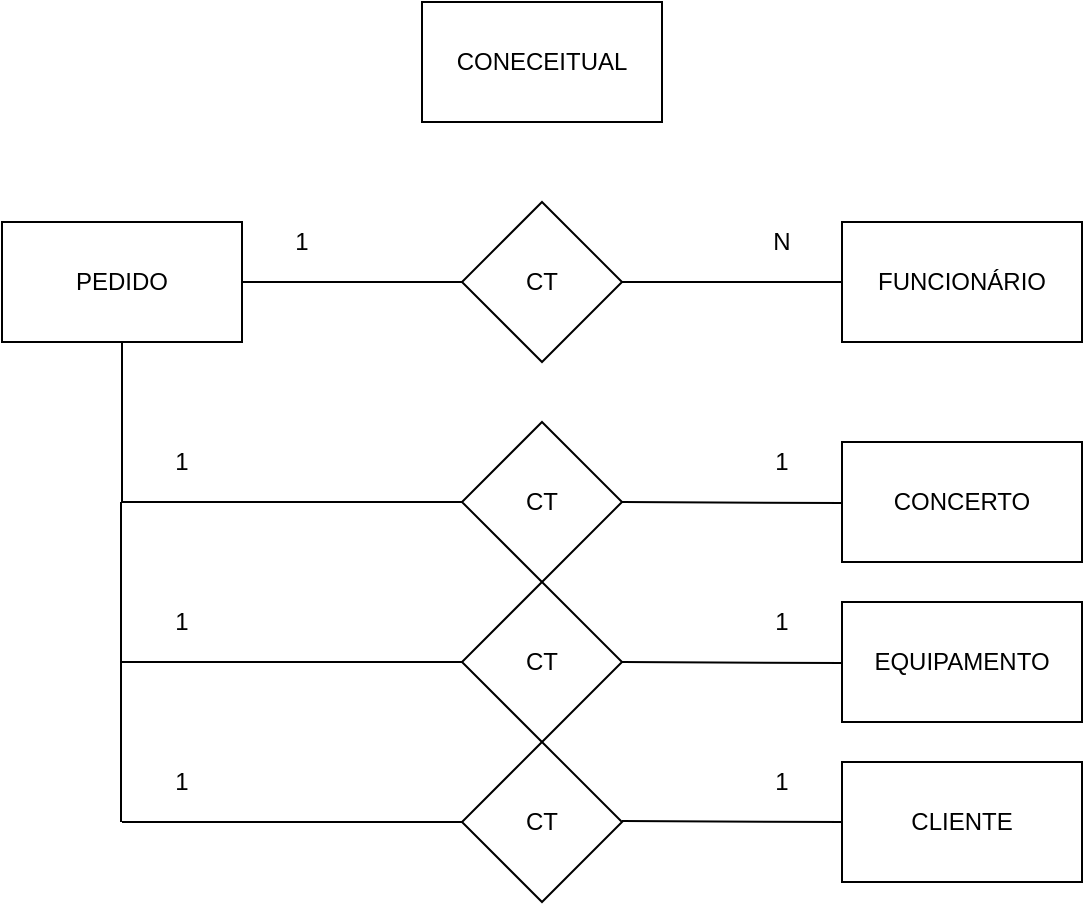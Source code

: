 <mxfile version="11.0.7" type="device"><diagram id="O76BreRzWhVNnykG0y9M" name="Page-1"><mxGraphModel dx="942" dy="616" grid="1" gridSize="10" guides="1" tooltips="1" connect="1" arrows="1" fold="1" page="1" pageScale="1" pageWidth="827" pageHeight="1169" math="0" shadow="0"><root><mxCell id="0"/><mxCell id="1" parent="0"/><mxCell id="tb1BFsXPYFZKZkelLLLI-1" value="CONECEITUAL" style="rounded=0;whiteSpace=wrap;html=1;direction=east;" parent="1" vertex="1"><mxGeometry x="300" y="130" width="120" height="60" as="geometry"/></mxCell><mxCell id="tb1BFsXPYFZKZkelLLLI-2" value="PEDIDO" style="rounded=0;whiteSpace=wrap;html=1;" parent="1" vertex="1"><mxGeometry x="90" y="240" width="120" height="60" as="geometry"/></mxCell><mxCell id="tb1BFsXPYFZKZkelLLLI-3" value="CT" style="rhombus;whiteSpace=wrap;html=1;" parent="1" vertex="1"><mxGeometry x="320" y="230" width="80" height="80" as="geometry"/></mxCell><mxCell id="tb1BFsXPYFZKZkelLLLI-4" value="FUNCIONÁRIO" style="rounded=0;whiteSpace=wrap;html=1;" parent="1" vertex="1"><mxGeometry x="510" y="240" width="120" height="60" as="geometry"/></mxCell><mxCell id="tb1BFsXPYFZKZkelLLLI-5" value="" style="endArrow=none;html=1;entryX=0;entryY=0.5;entryDx=0;entryDy=0;" parent="1" source="tb1BFsXPYFZKZkelLLLI-2" target="tb1BFsXPYFZKZkelLLLI-3" edge="1"><mxGeometry width="50" height="50" relative="1" as="geometry"><mxPoint x="220" y="290" as="sourcePoint"/><mxPoint x="260" y="250" as="targetPoint"/></mxGeometry></mxCell><mxCell id="tb1BFsXPYFZKZkelLLLI-7" value="" style="endArrow=none;html=1;entryX=0;entryY=0.5;entryDx=0;entryDy=0;" parent="1" edge="1"><mxGeometry width="50" height="50" relative="1" as="geometry"><mxPoint x="400" y="270" as="sourcePoint"/><mxPoint x="510" y="270" as="targetPoint"/></mxGeometry></mxCell><mxCell id="tb1BFsXPYFZKZkelLLLI-8" value="N" style="text;html=1;strokeColor=none;fillColor=none;align=center;verticalAlign=middle;whiteSpace=wrap;rounded=0;" parent="1" vertex="1"><mxGeometry x="460" y="240" width="40" height="20" as="geometry"/></mxCell><mxCell id="tb1BFsXPYFZKZkelLLLI-9" value="1" style="text;html=1;strokeColor=none;fillColor=none;align=center;verticalAlign=middle;whiteSpace=wrap;rounded=0;" parent="1" vertex="1"><mxGeometry x="220" y="240" width="40" height="20" as="geometry"/></mxCell><mxCell id="tb1BFsXPYFZKZkelLLLI-11" value="" style="endArrow=none;html=1;entryX=0;entryY=0.5;entryDx=0;entryDy=0;" parent="1" target="tb1BFsXPYFZKZkelLLLI-12" edge="1"><mxGeometry width="50" height="50" relative="1" as="geometry"><mxPoint x="150" y="380" as="sourcePoint"/><mxPoint x="320" y="379.5" as="targetPoint"/></mxGeometry></mxCell><mxCell id="tb1BFsXPYFZKZkelLLLI-12" value="CT" style="rhombus;whiteSpace=wrap;html=1;" parent="1" vertex="1"><mxGeometry x="320" y="340" width="80" height="80" as="geometry"/></mxCell><mxCell id="tb1BFsXPYFZKZkelLLLI-14" value="CONCERTO" style="rounded=0;whiteSpace=wrap;html=1;" parent="1" vertex="1"><mxGeometry x="510" y="350" width="120" height="60" as="geometry"/></mxCell><mxCell id="tb1BFsXPYFZKZkelLLLI-15" value="" style="endArrow=none;html=1;entryX=0;entryY=0.5;entryDx=0;entryDy=0;" parent="1" edge="1"><mxGeometry width="50" height="50" relative="1" as="geometry"><mxPoint x="400" y="380" as="sourcePoint"/><mxPoint x="510" y="380.5" as="targetPoint"/></mxGeometry></mxCell><mxCell id="tb1BFsXPYFZKZkelLLLI-17" value="" style="endArrow=none;html=1;" parent="1" edge="1"><mxGeometry width="50" height="50" relative="1" as="geometry"><mxPoint x="150" y="380" as="sourcePoint"/><mxPoint x="150" y="300" as="targetPoint"/><Array as="points"><mxPoint x="150" y="300"/></Array></mxGeometry></mxCell><mxCell id="tb1BFsXPYFZKZkelLLLI-18" value="" style="endArrow=none;html=1;" parent="1" edge="1"><mxGeometry width="50" height="50" relative="1" as="geometry"><mxPoint x="149.5" y="460" as="sourcePoint"/><mxPoint x="149.5" y="380" as="targetPoint"/><Array as="points"><mxPoint x="149.5" y="380"/></Array></mxGeometry></mxCell><mxCell id="tb1BFsXPYFZKZkelLLLI-19" value="" style="endArrow=none;html=1;entryX=0;entryY=0.5;entryDx=0;entryDy=0;" parent="1" edge="1"><mxGeometry width="50" height="50" relative="1" as="geometry"><mxPoint x="150" y="460" as="sourcePoint"/><mxPoint x="320" y="460" as="targetPoint"/></mxGeometry></mxCell><mxCell id="tb1BFsXPYFZKZkelLLLI-20" value="CT" style="rhombus;whiteSpace=wrap;html=1;" parent="1" vertex="1"><mxGeometry x="320" y="420" width="80" height="80" as="geometry"/></mxCell><mxCell id="tb1BFsXPYFZKZkelLLLI-21" value="EQUIPAMENTO" style="rounded=0;whiteSpace=wrap;html=1;" parent="1" vertex="1"><mxGeometry x="510" y="430" width="120" height="60" as="geometry"/></mxCell><mxCell id="tb1BFsXPYFZKZkelLLLI-22" value="" style="endArrow=none;html=1;entryX=0;entryY=0.5;entryDx=0;entryDy=0;" parent="1" edge="1"><mxGeometry width="50" height="50" relative="1" as="geometry"><mxPoint x="400" y="460" as="sourcePoint"/><mxPoint x="510" y="460.5" as="targetPoint"/></mxGeometry></mxCell><mxCell id="tb1BFsXPYFZKZkelLLLI-23" value="" style="endArrow=none;html=1;" parent="1" edge="1"><mxGeometry width="50" height="50" relative="1" as="geometry"><mxPoint x="149.5" y="540" as="sourcePoint"/><mxPoint x="149.5" y="460" as="targetPoint"/><Array as="points"><mxPoint x="149.5" y="460"/></Array></mxGeometry></mxCell><mxCell id="tb1BFsXPYFZKZkelLLLI-24" value="" style="endArrow=none;html=1;entryX=0;entryY=0.5;entryDx=0;entryDy=0;" parent="1" edge="1"><mxGeometry width="50" height="50" relative="1" as="geometry"><mxPoint x="150" y="540" as="sourcePoint"/><mxPoint x="320" y="540" as="targetPoint"/></mxGeometry></mxCell><mxCell id="tb1BFsXPYFZKZkelLLLI-25" value="CT" style="rhombus;whiteSpace=wrap;html=1;" parent="1" vertex="1"><mxGeometry x="320" y="500" width="80" height="80" as="geometry"/></mxCell><mxCell id="tb1BFsXPYFZKZkelLLLI-26" value="" style="endArrow=none;html=1;entryX=0;entryY=0.5;entryDx=0;entryDy=0;" parent="1" edge="1"><mxGeometry width="50" height="50" relative="1" as="geometry"><mxPoint x="400" y="539.5" as="sourcePoint"/><mxPoint x="510" y="540.0" as="targetPoint"/></mxGeometry></mxCell><mxCell id="tb1BFsXPYFZKZkelLLLI-27" value="CLIENTE" style="rounded=0;whiteSpace=wrap;html=1;" parent="1" vertex="1"><mxGeometry x="510" y="510" width="120" height="60" as="geometry"/></mxCell><mxCell id="tb1BFsXPYFZKZkelLLLI-28" value="1" style="text;html=1;strokeColor=none;fillColor=none;align=center;verticalAlign=middle;whiteSpace=wrap;rounded=0;" parent="1" vertex="1"><mxGeometry x="160" y="350" width="40" height="20" as="geometry"/></mxCell><mxCell id="tb1BFsXPYFZKZkelLLLI-29" value="1" style="text;html=1;strokeColor=none;fillColor=none;align=center;verticalAlign=middle;whiteSpace=wrap;rounded=0;" parent="1" vertex="1"><mxGeometry x="160" y="430" width="40" height="20" as="geometry"/></mxCell><mxCell id="tb1BFsXPYFZKZkelLLLI-30" value="1" style="text;html=1;strokeColor=none;fillColor=none;align=center;verticalAlign=middle;whiteSpace=wrap;rounded=0;" parent="1" vertex="1"><mxGeometry x="160" y="510" width="40" height="20" as="geometry"/></mxCell><mxCell id="tb1BFsXPYFZKZkelLLLI-31" value="1" style="text;html=1;strokeColor=none;fillColor=none;align=center;verticalAlign=middle;whiteSpace=wrap;rounded=0;" parent="1" vertex="1"><mxGeometry x="460" y="350" width="40" height="20" as="geometry"/></mxCell><mxCell id="tb1BFsXPYFZKZkelLLLI-32" value="1" style="text;html=1;strokeColor=none;fillColor=none;align=center;verticalAlign=middle;whiteSpace=wrap;rounded=0;" parent="1" vertex="1"><mxGeometry x="460" y="430" width="40" height="20" as="geometry"/></mxCell><mxCell id="tb1BFsXPYFZKZkelLLLI-33" value="1" style="text;html=1;strokeColor=none;fillColor=none;align=center;verticalAlign=middle;whiteSpace=wrap;rounded=0;" parent="1" vertex="1"><mxGeometry x="460" y="510" width="40" height="20" as="geometry"/></mxCell></root></mxGraphModel></diagram><diagram id="oG2h6NkvIfn0G8qk-JKx" name="Page-2"><mxGraphModel dx="942" dy="567" grid="1" gridSize="10" guides="1" tooltips="1" connect="1" arrows="1" fold="1" page="1" pageScale="1" pageWidth="827" pageHeight="1169" math="0" shadow="0"><root><mxCell id="4R6x4m40hVUFLAZSE1z0-0"/><mxCell id="4R6x4m40hVUFLAZSE1z0-1" parent="4R6x4m40hVUFLAZSE1z0-0"/><mxCell id="4R6x4m40hVUFLAZSE1z0-2" value="LÓGICO" style="rounded=0;whiteSpace=wrap;html=1;" vertex="1" parent="4R6x4m40hVUFLAZSE1z0-1"><mxGeometry x="353" y="60" width="120" height="60" as="geometry"/></mxCell><mxCell id="yIX1006pp2SW_Do3Zg-n-0" value="Cliente" style="swimlane;fontStyle=0;childLayout=stackLayout;horizontal=1;startSize=26;fillColor=#e0e0e0;horizontalStack=0;resizeParent=1;resizeParentMax=0;resizeLast=0;collapsible=1;marginBottom=0;swimlaneFillColor=#ffffff;align=center;fontSize=14;" vertex="1" parent="4R6x4m40hVUFLAZSE1z0-1"><mxGeometry x="80" y="150" width="170" height="146" as="geometry"><mxRectangle x="80" y="150" width="80" height="26" as="alternateBounds"/></mxGeometry></mxCell><mxCell id="yIX1006pp2SW_Do3Zg-n-1" value="Id_Cliente: Int" style="shape=partialRectangle;top=0;left=0;right=0;bottom=1;align=left;verticalAlign=middle;fillColor=none;spacingLeft=34;spacingRight=4;overflow=hidden;rotatable=0;points=[[0,0.5],[1,0.5]];portConstraint=eastwest;dropTarget=0;fontStyle=4;fontSize=12;" vertex="1" parent="yIX1006pp2SW_Do3Zg-n-0"><mxGeometry y="26" width="170" height="30" as="geometry"/></mxCell><mxCell id="yIX1006pp2SW_Do3Zg-n-2" value="PK" style="shape=partialRectangle;top=0;left=0;bottom=0;fillColor=none;align=left;verticalAlign=middle;spacingLeft=4;spacingRight=4;overflow=hidden;rotatable=0;points=[];portConstraint=eastwest;part=1;fontSize=12;" vertex="1" connectable="0" parent="yIX1006pp2SW_Do3Zg-n-1"><mxGeometry width="30" height="30" as="geometry"/></mxCell><mxCell id="yIX1006pp2SW_Do3Zg-n-3" value="Nome: String" style="shape=partialRectangle;top=0;left=0;right=0;bottom=0;align=left;verticalAlign=top;fillColor=none;spacingLeft=34;spacingRight=4;overflow=hidden;rotatable=0;points=[[0,0.5],[1,0.5]];portConstraint=eastwest;dropTarget=0;fontSize=12;" vertex="1" parent="yIX1006pp2SW_Do3Zg-n-0"><mxGeometry y="56" width="170" height="30" as="geometry"/></mxCell><mxCell id="yIX1006pp2SW_Do3Zg-n-4" value="" style="shape=partialRectangle;top=0;left=0;bottom=0;fillColor=none;align=left;verticalAlign=top;spacingLeft=4;spacingRight=4;overflow=hidden;rotatable=0;points=[];portConstraint=eastwest;part=1;fontSize=12;" vertex="1" connectable="0" parent="yIX1006pp2SW_Do3Zg-n-3"><mxGeometry width="30" height="30" as="geometry"/></mxCell><mxCell id="yIX1006pp2SW_Do3Zg-n-11" value="Telefone: Long" style="shape=partialRectangle;top=0;left=0;right=0;bottom=0;align=left;verticalAlign=top;fillColor=none;spacingLeft=34;spacingRight=4;overflow=hidden;rotatable=0;points=[[0,0.5],[1,0.5]];portConstraint=eastwest;dropTarget=0;fontSize=12;" vertex="1" parent="yIX1006pp2SW_Do3Zg-n-0"><mxGeometry y="86" width="170" height="30" as="geometry"/></mxCell><mxCell id="yIX1006pp2SW_Do3Zg-n-12" value="" style="shape=partialRectangle;top=0;left=0;bottom=0;fillColor=none;align=left;verticalAlign=top;spacingLeft=4;spacingRight=4;overflow=hidden;rotatable=0;points=[];portConstraint=eastwest;part=1;fontSize=12;" vertex="1" connectable="0" parent="yIX1006pp2SW_Do3Zg-n-11"><mxGeometry width="30" height="30" as="geometry"/></mxCell><mxCell id="yIX1006pp2SW_Do3Zg-n-17" value="Email: String" style="shape=partialRectangle;top=0;left=0;right=0;bottom=0;align=left;verticalAlign=top;fillColor=none;spacingLeft=34;spacingRight=4;overflow=hidden;rotatable=0;points=[[0,0.5],[1,0.5]];portConstraint=eastwest;dropTarget=0;fontSize=12;" vertex="1" parent="yIX1006pp2SW_Do3Zg-n-0"><mxGeometry y="116" width="170" height="30" as="geometry"/></mxCell><mxCell id="yIX1006pp2SW_Do3Zg-n-18" value="" style="shape=partialRectangle;top=0;left=0;bottom=0;fillColor=none;align=left;verticalAlign=top;spacingLeft=4;spacingRight=4;overflow=hidden;rotatable=0;points=[];portConstraint=eastwest;part=1;fontSize=12;" vertex="1" connectable="0" parent="yIX1006pp2SW_Do3Zg-n-17"><mxGeometry width="30" height="30" as="geometry"/></mxCell><mxCell id="yIX1006pp2SW_Do3Zg-n-19" value="Equipamento" style="swimlane;fontStyle=0;childLayout=stackLayout;horizontal=1;startSize=26;fillColor=#e0e0e0;horizontalStack=0;resizeParent=1;resizeParentMax=0;resizeLast=0;collapsible=1;marginBottom=0;swimlaneFillColor=#ffffff;align=center;fontSize=14;" vertex="1" parent="4R6x4m40hVUFLAZSE1z0-1"><mxGeometry x="80" y="320" width="160" height="82" as="geometry"/></mxCell><mxCell id="yIX1006pp2SW_Do3Zg-n-20" value="Id_Equipamento: Int" style="shape=partialRectangle;top=0;left=0;right=0;bottom=1;align=left;verticalAlign=middle;fillColor=none;spacingLeft=34;spacingRight=4;overflow=hidden;rotatable=0;points=[[0,0.5],[1,0.5]];portConstraint=eastwest;dropTarget=0;fontStyle=0;fontSize=12;" vertex="1" parent="yIX1006pp2SW_Do3Zg-n-19"><mxGeometry y="26" width="160" height="30" as="geometry"/></mxCell><mxCell id="yIX1006pp2SW_Do3Zg-n-21" value="PK" style="shape=partialRectangle;top=0;left=0;bottom=0;fillColor=none;align=left;verticalAlign=middle;spacingLeft=4;spacingRight=4;overflow=hidden;rotatable=0;points=[];portConstraint=eastwest;part=1;fontSize=12;" vertex="1" connectable="0" parent="yIX1006pp2SW_Do3Zg-n-20"><mxGeometry width="30" height="30" as="geometry"/></mxCell><mxCell id="yIX1006pp2SW_Do3Zg-n-22" value="Nome: String" style="shape=partialRectangle;top=0;left=0;right=0;bottom=0;align=left;verticalAlign=top;fillColor=none;spacingLeft=34;spacingRight=4;overflow=hidden;rotatable=0;points=[[0,0.5],[1,0.5]];portConstraint=eastwest;dropTarget=0;fontSize=12;" vertex="1" parent="yIX1006pp2SW_Do3Zg-n-19"><mxGeometry y="56" width="160" height="26" as="geometry"/></mxCell><mxCell id="yIX1006pp2SW_Do3Zg-n-23" value="" style="shape=partialRectangle;top=0;left=0;bottom=0;fillColor=none;align=left;verticalAlign=top;spacingLeft=4;spacingRight=4;overflow=hidden;rotatable=0;points=[];portConstraint=eastwest;part=1;fontSize=12;" vertex="1" connectable="0" parent="yIX1006pp2SW_Do3Zg-n-22"><mxGeometry width="30" height="26" as="geometry"/></mxCell><mxCell id="yIX1006pp2SW_Do3Zg-n-32" value="Concerto" style="swimlane;fontStyle=0;childLayout=stackLayout;horizontal=1;startSize=26;fillColor=#e0e0e0;horizontalStack=0;resizeParent=1;resizeParentMax=0;resizeLast=0;collapsible=1;marginBottom=0;swimlaneFillColor=#ffffff;align=center;fontSize=14;" vertex="1" parent="4R6x4m40hVUFLAZSE1z0-1"><mxGeometry x="333" y="320" width="160" height="82" as="geometry"/></mxCell><mxCell id="yIX1006pp2SW_Do3Zg-n-33" value="Id_Concerto" style="shape=partialRectangle;top=0;left=0;right=0;bottom=1;align=left;verticalAlign=middle;fillColor=none;spacingLeft=34;spacingRight=4;overflow=hidden;rotatable=0;points=[[0,0.5],[1,0.5]];portConstraint=eastwest;dropTarget=0;fontStyle=0;fontSize=12;" vertex="1" parent="yIX1006pp2SW_Do3Zg-n-32"><mxGeometry y="26" width="160" height="30" as="geometry"/></mxCell><mxCell id="yIX1006pp2SW_Do3Zg-n-34" value="PK" style="shape=partialRectangle;top=0;left=0;bottom=0;fillColor=none;align=left;verticalAlign=middle;spacingLeft=4;spacingRight=4;overflow=hidden;rotatable=0;points=[];portConstraint=eastwest;part=1;fontSize=12;" vertex="1" connectable="0" parent="yIX1006pp2SW_Do3Zg-n-33"><mxGeometry width="30" height="30" as="geometry"/></mxCell><mxCell id="yIX1006pp2SW_Do3Zg-n-35" value="Nome: String" style="shape=partialRectangle;top=0;left=0;right=0;bottom=0;align=left;verticalAlign=top;fillColor=none;spacingLeft=34;spacingRight=4;overflow=hidden;rotatable=0;points=[[0,0.5],[1,0.5]];portConstraint=eastwest;dropTarget=0;fontSize=12;" vertex="1" parent="yIX1006pp2SW_Do3Zg-n-32"><mxGeometry y="56" width="160" height="26" as="geometry"/></mxCell><mxCell id="yIX1006pp2SW_Do3Zg-n-36" value="" style="shape=partialRectangle;top=0;left=0;bottom=0;fillColor=none;align=left;verticalAlign=top;spacingLeft=4;spacingRight=4;overflow=hidden;rotatable=0;points=[];portConstraint=eastwest;part=1;fontSize=12;" vertex="1" connectable="0" parent="yIX1006pp2SW_Do3Zg-n-35"><mxGeometry width="30" height="26" as="geometry"/></mxCell><mxCell id="q7KEi1KoHrslubCvAuAf-0" value="Funcionários" style="swimlane;fontStyle=0;childLayout=stackLayout;horizontal=1;startSize=26;fillColor=#e0e0e0;horizontalStack=0;resizeParent=1;resizeParentMax=0;resizeLast=0;collapsible=1;marginBottom=0;swimlaneFillColor=#ffffff;align=center;fontSize=14;" vertex="1" parent="4R6x4m40hVUFLAZSE1z0-1"><mxGeometry x="570" y="320" width="160" height="82" as="geometry"/></mxCell><mxCell id="q7KEi1KoHrslubCvAuAf-1" value="Id_Funcionario: Int" style="shape=partialRectangle;top=0;left=0;right=0;bottom=1;align=left;verticalAlign=middle;fillColor=none;spacingLeft=34;spacingRight=4;overflow=hidden;rotatable=0;points=[[0,0.5],[1,0.5]];portConstraint=eastwest;dropTarget=0;fontStyle=0;fontSize=12;" vertex="1" parent="q7KEi1KoHrslubCvAuAf-0"><mxGeometry y="26" width="160" height="30" as="geometry"/></mxCell><mxCell id="q7KEi1KoHrslubCvAuAf-2" value="PK" style="shape=partialRectangle;top=0;left=0;bottom=0;fillColor=none;align=left;verticalAlign=middle;spacingLeft=4;spacingRight=4;overflow=hidden;rotatable=0;points=[];portConstraint=eastwest;part=1;fontSize=12;" vertex="1" connectable="0" parent="q7KEi1KoHrslubCvAuAf-1"><mxGeometry width="30" height="30" as="geometry"/></mxCell><mxCell id="q7KEi1KoHrslubCvAuAf-3" value="Nome: String" style="shape=partialRectangle;top=0;left=0;right=0;bottom=0;align=left;verticalAlign=top;fillColor=none;spacingLeft=34;spacingRight=4;overflow=hidden;rotatable=0;points=[[0,0.5],[1,0.5]];portConstraint=eastwest;dropTarget=0;fontSize=12;" vertex="1" parent="q7KEi1KoHrslubCvAuAf-0"><mxGeometry y="56" width="160" height="26" as="geometry"/></mxCell><mxCell id="q7KEi1KoHrslubCvAuAf-4" value="" style="shape=partialRectangle;top=0;left=0;bottom=0;fillColor=none;align=left;verticalAlign=top;spacingLeft=4;spacingRight=4;overflow=hidden;rotatable=0;points=[];portConstraint=eastwest;part=1;fontSize=12;" vertex="1" connectable="0" parent="q7KEi1KoHrslubCvAuAf-3"><mxGeometry width="30" height="26" as="geometry"/></mxCell><mxCell id="q7KEi1KoHrslubCvAuAf-11" value="Pedido" style="swimlane;fontStyle=0;childLayout=stackLayout;horizontal=1;startSize=26;fillColor=#e0e0e0;horizontalStack=0;resizeParent=1;resizeParentMax=0;resizeLast=0;collapsible=1;marginBottom=0;swimlaneFillColor=#ffffff;align=center;fontSize=14;" vertex="1" parent="4R6x4m40hVUFLAZSE1z0-1"><mxGeometry x="333" y="149" width="160" height="134" as="geometry"/></mxCell><mxCell id="q7KEi1KoHrslubCvAuAf-12" value="Id_Pedido: Int" style="shape=partialRectangle;top=0;left=0;right=0;bottom=1;align=left;verticalAlign=middle;fillColor=none;spacingLeft=34;spacingRight=4;overflow=hidden;rotatable=0;points=[[0,0.5],[1,0.5]];portConstraint=eastwest;dropTarget=0;fontStyle=0;fontSize=12;" vertex="1" parent="q7KEi1KoHrslubCvAuAf-11"><mxGeometry y="26" width="160" height="30" as="geometry"/></mxCell><mxCell id="q7KEi1KoHrslubCvAuAf-13" value="PK" style="shape=partialRectangle;top=0;left=0;bottom=0;fillColor=none;align=left;verticalAlign=middle;spacingLeft=4;spacingRight=4;overflow=hidden;rotatable=0;points=[];portConstraint=eastwest;part=1;fontSize=12;" vertex="1" connectable="0" parent="q7KEi1KoHrslubCvAuAf-12"><mxGeometry width="30" height="30" as="geometry"/></mxCell><mxCell id="q7KEi1KoHrslubCvAuAf-14" value="Id_Cliente: Int" style="shape=partialRectangle;top=0;left=0;right=0;bottom=0;align=left;verticalAlign=top;fillColor=none;spacingLeft=34;spacingRight=4;overflow=hidden;rotatable=0;points=[[0,0.5],[1,0.5]];portConstraint=eastwest;dropTarget=0;fontSize=12;" vertex="1" parent="q7KEi1KoHrslubCvAuAf-11"><mxGeometry y="56" width="160" height="26" as="geometry"/></mxCell><mxCell id="q7KEi1KoHrslubCvAuAf-15" value="FK" style="shape=partialRectangle;top=0;left=0;bottom=0;fillColor=none;align=left;verticalAlign=top;spacingLeft=4;spacingRight=4;overflow=hidden;rotatable=0;points=[];portConstraint=eastwest;part=1;fontSize=12;" vertex="1" connectable="0" parent="q7KEi1KoHrslubCvAuAf-14"><mxGeometry width="30" height="26" as="geometry"/></mxCell><mxCell id="q7KEi1KoHrslubCvAuAf-16" value="Id_Equipamento: Int" style="shape=partialRectangle;top=0;left=0;right=0;bottom=0;align=left;verticalAlign=top;fillColor=none;spacingLeft=34;spacingRight=4;overflow=hidden;rotatable=0;points=[[0,0.5],[1,0.5]];portConstraint=eastwest;dropTarget=0;fontSize=12;" vertex="1" parent="q7KEi1KoHrslubCvAuAf-11"><mxGeometry y="82" width="160" height="26" as="geometry"/></mxCell><mxCell id="q7KEi1KoHrslubCvAuAf-17" value="FK" style="shape=partialRectangle;top=0;left=0;bottom=0;fillColor=none;align=left;verticalAlign=top;spacingLeft=4;spacingRight=4;overflow=hidden;rotatable=0;points=[];portConstraint=eastwest;part=1;fontSize=12;" vertex="1" connectable="0" parent="q7KEi1KoHrslubCvAuAf-16"><mxGeometry width="30" height="26" as="geometry"/></mxCell><mxCell id="q7KEi1KoHrslubCvAuAf-18" value="Id_Concerto: Int" style="shape=partialRectangle;top=0;left=0;right=0;bottom=0;align=left;verticalAlign=top;fillColor=none;spacingLeft=34;spacingRight=4;overflow=hidden;rotatable=0;points=[[0,0.5],[1,0.5]];portConstraint=eastwest;dropTarget=0;fontSize=12;" vertex="1" parent="q7KEi1KoHrslubCvAuAf-11"><mxGeometry y="108" width="160" height="26" as="geometry"/></mxCell><mxCell id="q7KEi1KoHrslubCvAuAf-19" value="FK" style="shape=partialRectangle;top=0;left=0;bottom=0;fillColor=none;align=left;verticalAlign=top;spacingLeft=4;spacingRight=4;overflow=hidden;rotatable=0;points=[];portConstraint=eastwest;part=1;fontSize=12;" vertex="1" connectable="0" parent="q7KEi1KoHrslubCvAuAf-18"><mxGeometry width="30" height="26" as="geometry"/></mxCell><mxCell id="mpfF_vver9ZyqFawgKUS-0" value="Pedido/Funcionário" style="swimlane;fontStyle=0;childLayout=stackLayout;horizontal=1;startSize=26;fillColor=#e0e0e0;horizontalStack=0;resizeParent=1;resizeParentMax=0;resizeLast=0;collapsible=1;marginBottom=0;swimlaneFillColor=#ffffff;align=center;fontSize=14;" vertex="1" parent="4R6x4m40hVUFLAZSE1z0-1"><mxGeometry x="570" y="150" width="160" height="90" as="geometry"/></mxCell><mxCell id="mpfF_vver9ZyqFawgKUS-1" value="Id_Pedido: Int" style="shape=partialRectangle;top=0;left=0;right=0;bottom=1;align=left;verticalAlign=middle;fillColor=none;spacingLeft=34;spacingRight=4;overflow=hidden;rotatable=0;points=[[0,0.5],[1,0.5]];portConstraint=eastwest;dropTarget=0;fontStyle=0;fontSize=12;" vertex="1" parent="mpfF_vver9ZyqFawgKUS-0"><mxGeometry y="26" width="160" height="30" as="geometry"/></mxCell><mxCell id="mpfF_vver9ZyqFawgKUS-2" value="FK" style="shape=partialRectangle;top=0;left=0;bottom=0;fillColor=none;align=left;verticalAlign=middle;spacingLeft=4;spacingRight=4;overflow=hidden;rotatable=0;points=[];portConstraint=eastwest;part=1;fontSize=12;" vertex="1" connectable="0" parent="mpfF_vver9ZyqFawgKUS-1"><mxGeometry width="30" height="30" as="geometry"/></mxCell><mxCell id="mpfF_vver9ZyqFawgKUS-3" value=" Id_Funcionario: Int" style="shape=partialRectangle;top=0;left=0;right=0;bottom=0;align=left;verticalAlign=top;fillColor=none;spacingLeft=34;spacingRight=4;overflow=hidden;rotatable=0;points=[[0,0.5],[1,0.5]];portConstraint=eastwest;dropTarget=0;fontSize=12;" vertex="1" parent="mpfF_vver9ZyqFawgKUS-0"><mxGeometry y="56" width="160" height="34" as="geometry"/></mxCell><mxCell id="mpfF_vver9ZyqFawgKUS-4" value="FK" style="shape=partialRectangle;top=0;left=0;bottom=0;fillColor=none;align=left;verticalAlign=top;spacingLeft=4;spacingRight=4;overflow=hidden;rotatable=0;points=[];portConstraint=eastwest;part=1;fontSize=12;" vertex="1" connectable="0" parent="mpfF_vver9ZyqFawgKUS-3"><mxGeometry width="30" height="34" as="geometry"/></mxCell><mxCell id="mpfF_vver9ZyqFawgKUS-11" value="" style="edgeStyle=entityRelationEdgeStyle;fontSize=12;html=1;endArrow=ERoneToMany;exitX=1;exitY=0.5;exitDx=0;exitDy=0;" edge="1" parent="4R6x4m40hVUFLAZSE1z0-1" source="yIX1006pp2SW_Do3Zg-n-1" target="q7KEi1KoHrslubCvAuAf-14"><mxGeometry width="100" height="100" relative="1" as="geometry"><mxPoint x="260" y="540" as="sourcePoint"/><mxPoint x="330" y="220" as="targetPoint"/></mxGeometry></mxCell><mxCell id="mpfF_vver9ZyqFawgKUS-13" value="" style="edgeStyle=entityRelationEdgeStyle;fontSize=12;html=1;endArrow=ERoneToMany;exitX=1;exitY=0.5;exitDx=0;exitDy=0;entryX=0;entryY=0.5;entryDx=0;entryDy=0;" edge="1" parent="4R6x4m40hVUFLAZSE1z0-1" source="yIX1006pp2SW_Do3Zg-n-20" target="q7KEi1KoHrslubCvAuAf-16"><mxGeometry width="100" height="100" relative="1" as="geometry"><mxPoint x="230" y="560" as="sourcePoint"/><mxPoint x="330" y="250" as="targetPoint"/></mxGeometry></mxCell><mxCell id="mpfF_vver9ZyqFawgKUS-16" value="" style="edgeStyle=entityRelationEdgeStyle;fontSize=12;html=1;endArrow=ERoneToMany;entryX=0;entryY=0.5;entryDx=0;entryDy=0;" edge="1" parent="4R6x4m40hVUFLAZSE1z0-1" source="yIX1006pp2SW_Do3Zg-n-33" target="q7KEi1KoHrslubCvAuAf-18"><mxGeometry width="100" height="100" relative="1" as="geometry"><mxPoint x="260" y="550" as="sourcePoint"/><mxPoint x="340" y="270" as="targetPoint"/></mxGeometry></mxCell><mxCell id="mpfF_vver9ZyqFawgKUS-17" value="" style="edgeStyle=entityRelationEdgeStyle;fontSize=12;html=1;endArrow=ERoneToMany;exitX=1;exitY=0.5;exitDx=0;exitDy=0;entryX=0;entryY=0.5;entryDx=0;entryDy=0;" edge="1" parent="4R6x4m40hVUFLAZSE1z0-1" source="q7KEi1KoHrslubCvAuAf-1" target="mpfF_vver9ZyqFawgKUS-3"><mxGeometry width="100" height="100" relative="1" as="geometry"><mxPoint x="80" y="520" as="sourcePoint"/><mxPoint x="180" y="420" as="targetPoint"/></mxGeometry></mxCell><mxCell id="mpfF_vver9ZyqFawgKUS-18" value="" style="edgeStyle=entityRelationEdgeStyle;fontSize=12;html=1;endArrow=ERoneToMany;exitX=1;exitY=0.5;exitDx=0;exitDy=0;entryX=0;entryY=0.5;entryDx=0;entryDy=0;" edge="1" parent="4R6x4m40hVUFLAZSE1z0-1" source="q7KEi1KoHrslubCvAuAf-12" target="mpfF_vver9ZyqFawgKUS-1"><mxGeometry width="100" height="100" relative="1" as="geometry"><mxPoint x="80" y="520" as="sourcePoint"/><mxPoint x="180" y="420" as="targetPoint"/></mxGeometry></mxCell></root></mxGraphModel></diagram></mxfile>